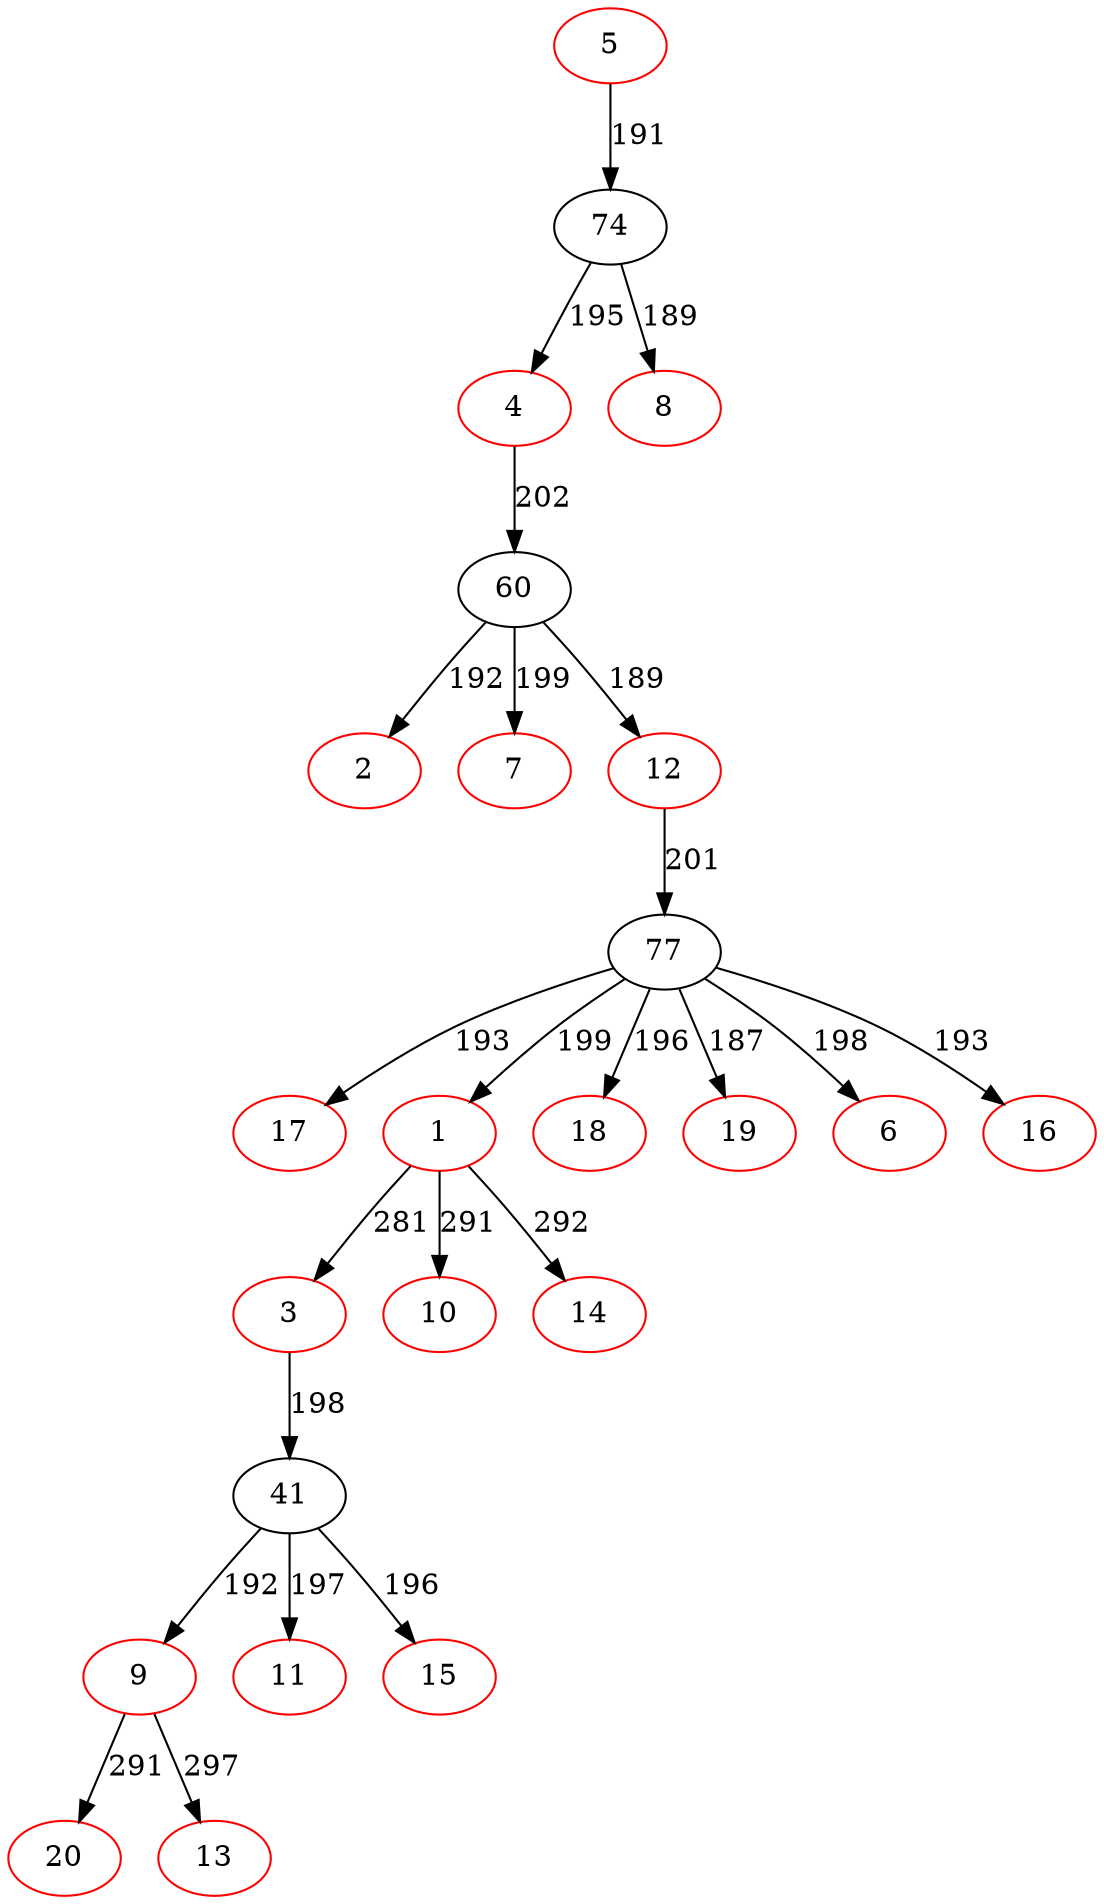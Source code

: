digraph {
5[color=red]
74[color=black]
4[color=red]
60[color=black]
2[color=red]
60->2[label=192]
7[color=red]
60->7[label=199]
12[color=red]
77[color=black]
17[color=red]
77->17[label=193]
1[color=red]
3[color=red]
41[color=black]
9[color=red]
20[color=red]
9->20[label=291]
13[color=red]
9->13[label=297]
41->9[label=192]
11[color=red]
41->11[label=197]
15[color=red]
41->15[label=196]
3->41[label=198]
1->3[label=281]
10[color=red]
1->10[label=291]
14[color=red]
1->14[label=292]
77->1[label=199]
18[color=red]
77->18[label=196]
19[color=red]
77->19[label=187]
6[color=red]
77->6[label=198]
16[color=red]
77->16[label=193]
12->77[label=201]
60->12[label=189]
4->60[label=202]
74->4[label=195]
8[color=red]
74->8[label=189]
5->74[label=191]
}